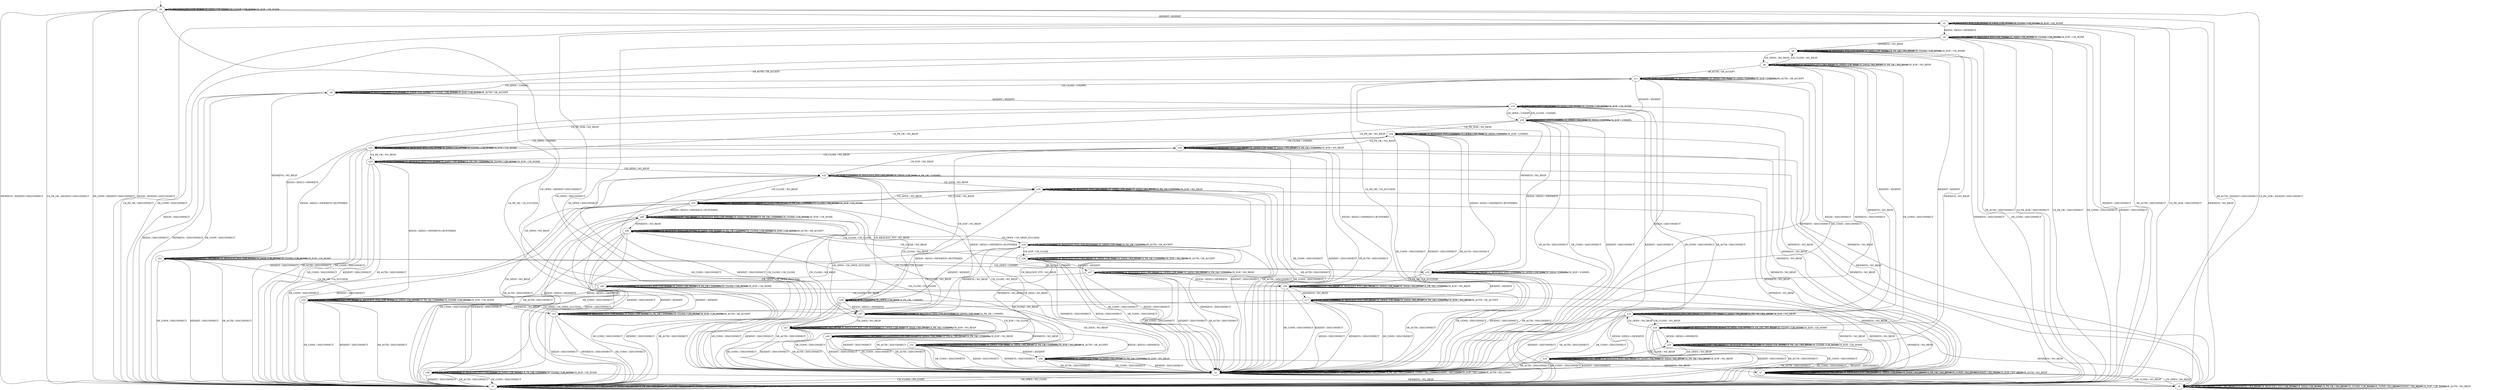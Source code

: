digraph G {
label=""
s0
s1
s2
s3
s4
s5
s6
s7
s8
s9
s10
s11
s12
s13
s14
s15
s16
s17
s18
s19
s20
s21
s22
s23
s24
s25
s26
s27
s28
s29
s30
s31
s32
s33
s34
s35
s36
s37
s38
s39
s40
s41
s42
s0 [label="s0"];
s0 -> s3[label="UA_PK_NOK / KEXINIT+DISCONNECT"]
s0 -> s3[label="KEX30 / KEXINIT+DISCONNECT"]
s0 -> s3[label="NEWKEYS / KEXINIT+DISCONNECT"]
s0 -> s0[label="CH_REQUEST_PTY / CH_NONE"]
s0 -> s1[label="CH_OPEN / KEXINIT+DISCONNECT"]
s0 -> s0[label="CH_DATA / CH_NONE"]
s0 -> s3[label="UA_PK_OK / KEXINIT+DISCONNECT"]
s0 -> s0[label="CH_CLOSE / CH_NONE"]
s0 -> s3[label="SR_CONN / KEXINIT+DISCONNECT"]
s0 -> s2[label="KEXINIT / KEXINIT"]
s0 -> s0[label="CH_EOF / CH_NONE"]
s0 -> s3[label="SR_AUTH / KEXINIT+DISCONNECT"]
s1 [label="s1"];
s1 -> s1[label="UA_PK_NOK / NO_CONN"]
s1 -> s1[label="KEX30 / NO_CONN"]
s1 -> s1[label="NEWKEYS / NO_CONN"]
s1 -> s1[label="CH_REQUEST_PTY / NO_CONN"]
s1 -> s1[label="CH_OPEN / CH_MAX"]
s1 -> s1[label="CH_DATA / NO_CONN"]
s1 -> s1[label="UA_PK_OK / NO_CONN"]
s1 -> s3[label="CH_CLOSE / NO_CONN"]
s1 -> s1[label="SR_CONN / NO_CONN"]
s1 -> s1[label="KEXINIT / NO_CONN"]
s1 -> s1[label="CH_EOF / NO_CONN"]
s1 -> s1[label="SR_AUTH / NO_CONN"]
s2 [label="s2"];
s2 -> s3[label="UA_PK_NOK / DISCONNECT"]
s2 -> s4[label="KEX30 / KEX31+NEWKEYS"]
s2 -> s5[label="NEWKEYS / NO_RESP"]
s2 -> s2[label="CH_REQUEST_PTY / CH_NONE"]
s2 -> s1[label="CH_OPEN / DISCONNECT"]
s2 -> s2[label="CH_DATA / CH_NONE"]
s2 -> s3[label="UA_PK_OK / DISCONNECT"]
s2 -> s2[label="CH_CLOSE / CH_NONE"]
s2 -> s3[label="SR_CONN / DISCONNECT"]
s2 -> s3[label="KEXINIT / DISCONNECT"]
s2 -> s2[label="CH_EOF / CH_NONE"]
s2 -> s3[label="SR_AUTH / DISCONNECT"]
s3 [label="s3"];
s3 -> s3[label="UA_PK_NOK / NO_CONN"]
s3 -> s3[label="KEX30 / NO_CONN"]
s3 -> s3[label="NEWKEYS / NO_CONN"]
s3 -> s3[label="CH_REQUEST_PTY / CH_NONE"]
s3 -> s1[label="CH_OPEN / NO_CONN"]
s3 -> s3[label="CH_DATA / CH_NONE"]
s3 -> s3[label="UA_PK_OK / NO_CONN"]
s3 -> s3[label="CH_CLOSE / CH_NONE"]
s3 -> s3[label="SR_CONN / NO_CONN"]
s3 -> s3[label="KEXINIT / NO_CONN"]
s3 -> s3[label="CH_EOF / CH_NONE"]
s3 -> s3[label="SR_AUTH / NO_CONN"]
s4 [label="s4"];
s4 -> s3[label="UA_PK_NOK / DISCONNECT"]
s4 -> s4[label="KEX30 / NO_RESP"]
s4 -> s6[label="NEWKEYS / NO_RESP"]
s4 -> s4[label="CH_REQUEST_PTY / CH_NONE"]
s4 -> s1[label="CH_OPEN / DISCONNECT"]
s4 -> s4[label="CH_DATA / CH_NONE"]
s4 -> s3[label="UA_PK_OK / DISCONNECT"]
s4 -> s4[label="CH_CLOSE / CH_NONE"]
s4 -> s3[label="SR_CONN / DISCONNECT"]
s4 -> s3[label="KEXINIT / DISCONNECT"]
s4 -> s4[label="CH_EOF / CH_NONE"]
s4 -> s3[label="SR_AUTH / DISCONNECT"]
s5 [label="s5"];
s5 -> s5[label="UA_PK_NOK / NO_RESP"]
s5 -> s5[label="KEX30 / NO_RESP"]
s5 -> s5[label="NEWKEYS / NO_RESP"]
s5 -> s5[label="CH_REQUEST_PTY / CH_NONE"]
s5 -> s7[label="CH_OPEN / NO_RESP"]
s5 -> s5[label="CH_DATA / CH_NONE"]
s5 -> s5[label="UA_PK_OK / NO_RESP"]
s5 -> s5[label="CH_CLOSE / CH_NONE"]
s5 -> s5[label="SR_CONN / NO_RESP"]
s5 -> s5[label="KEXINIT / NO_RESP"]
s5 -> s5[label="CH_EOF / CH_NONE"]
s5 -> s5[label="SR_AUTH / NO_RESP"]
s6 [label="s6"];
s6 -> s6[label="UA_PK_NOK / NO_RESP"]
s6 -> s3[label="KEX30 / DISCONNECT"]
s6 -> s3[label="NEWKEYS / DISCONNECT"]
s6 -> s6[label="CH_REQUEST_PTY / CH_NONE"]
s6 -> s8[label="CH_OPEN / NO_RESP"]
s6 -> s6[label="CH_DATA / CH_NONE"]
s6 -> s6[label="UA_PK_OK / NO_RESP"]
s6 -> s6[label="CH_CLOSE / CH_NONE"]
s6 -> s3[label="SR_CONN / DISCONNECT"]
s6 -> s10[label="KEXINIT / KEXINIT"]
s6 -> s6[label="CH_EOF / CH_NONE"]
s6 -> s9[label="SR_AUTH / SR_ACCEPT"]
s7 [label="s7"];
s7 -> s7[label="UA_PK_NOK / NO_RESP"]
s7 -> s7[label="KEX30 / NO_RESP"]
s7 -> s7[label="NEWKEYS / NO_RESP"]
s7 -> s7[label="CH_REQUEST_PTY / NO_RESP"]
s7 -> s7[label="CH_OPEN / CH_MAX"]
s7 -> s7[label="CH_DATA / NO_RESP"]
s7 -> s7[label="UA_PK_OK / NO_RESP"]
s7 -> s5[label="CH_CLOSE / NO_RESP"]
s7 -> s7[label="SR_CONN / NO_RESP"]
s7 -> s7[label="KEXINIT / NO_RESP"]
s7 -> s7[label="CH_EOF / NO_RESP"]
s7 -> s7[label="SR_AUTH / NO_RESP"]
s8 [label="s8"];
s8 -> s8[label="UA_PK_NOK / NO_RESP"]
s8 -> s1[label="KEX30 / DISCONNECT"]
s8 -> s1[label="NEWKEYS / DISCONNECT"]
s8 -> s8[label="CH_REQUEST_PTY / NO_RESP"]
s8 -> s8[label="CH_OPEN / CH_MAX"]
s8 -> s8[label="CH_DATA / NO_RESP"]
s8 -> s8[label="UA_PK_OK / NO_RESP"]
s8 -> s6[label="CH_CLOSE / NO_RESP"]
s8 -> s1[label="SR_CONN / DISCONNECT"]
s8 -> s12[label="KEXINIT / KEXINIT"]
s8 -> s8[label="CH_EOF / NO_RESP"]
s8 -> s11[label="SR_AUTH / SR_ACCEPT"]
s9 [label="s9"];
s9 -> s9[label="UA_PK_NOK / UA_FAILURE"]
s9 -> s3[label="KEX30 / DISCONNECT"]
s9 -> s3[label="NEWKEYS / DISCONNECT"]
s9 -> s9[label="CH_REQUEST_PTY / CH_NONE"]
s9 -> s11[label="CH_OPEN / UNIMPL"]
s9 -> s9[label="CH_DATA / CH_NONE"]
s9 -> s13[label="UA_PK_OK / UA_SUCCESS"]
s9 -> s9[label="CH_CLOSE / CH_NONE"]
s9 -> s3[label="SR_CONN / DISCONNECT"]
s9 -> s14[label="KEXINIT / KEXINIT"]
s9 -> s9[label="CH_EOF / CH_NONE"]
s9 -> s9[label="SR_AUTH / SR_ACCEPT"]
s10 [label="s10"];
s10 -> s10[label="UA_PK_NOK / NO_RESP"]
s10 -> s15[label="KEX30 / KEX31+NEWKEYS"]
s10 -> s5[label="NEWKEYS / NO_RESP"]
s10 -> s10[label="CH_REQUEST_PTY / CH_NONE"]
s10 -> s12[label="CH_OPEN / NO_RESP"]
s10 -> s10[label="CH_DATA / CH_NONE"]
s10 -> s10[label="UA_PK_OK / NO_RESP"]
s10 -> s10[label="CH_CLOSE / CH_NONE"]
s10 -> s3[label="SR_CONN / DISCONNECT"]
s10 -> s3[label="KEXINIT / DISCONNECT"]
s10 -> s10[label="CH_EOF / CH_NONE"]
s10 -> s3[label="SR_AUTH / DISCONNECT"]
s11 [label="s11"];
s11 -> s11[label="UA_PK_NOK / UA_FAILURE"]
s11 -> s1[label="KEX30 / DISCONNECT"]
s11 -> s1[label="NEWKEYS / DISCONNECT"]
s11 -> s11[label="CH_REQUEST_PTY / UNIMPL"]
s11 -> s11[label="CH_OPEN / CH_MAX"]
s11 -> s11[label="CH_DATA / UNIMPL"]
s11 -> s17[label="UA_PK_OK / UA_SUCCESS"]
s11 -> s9[label="CH_CLOSE / UNIMPL"]
s11 -> s1[label="SR_CONN / DISCONNECT"]
s11 -> s16[label="KEXINIT / KEXINIT"]
s11 -> s11[label="CH_EOF / UNIMPL"]
s11 -> s11[label="SR_AUTH / SR_ACCEPT"]
s12 [label="s12"];
s12 -> s12[label="UA_PK_NOK / NO_RESP"]
s12 -> s18[label="KEX30 / KEX31+NEWKEYS"]
s12 -> s7[label="NEWKEYS / NO_RESP"]
s12 -> s12[label="CH_REQUEST_PTY / NO_RESP"]
s12 -> s12[label="CH_OPEN / CH_MAX"]
s12 -> s12[label="CH_DATA / NO_RESP"]
s12 -> s12[label="UA_PK_OK / NO_RESP"]
s12 -> s10[label="CH_CLOSE / NO_RESP"]
s12 -> s1[label="SR_CONN / DISCONNECT"]
s12 -> s1[label="KEXINIT / DISCONNECT"]
s12 -> s12[label="CH_EOF / NO_RESP"]
s12 -> s1[label="SR_AUTH / DISCONNECT"]
s13 [label="s13"];
s13 -> s13[label="UA_PK_NOK / UNIMPL"]
s13 -> s3[label="KEX30 / DISCONNECT"]
s13 -> s3[label="NEWKEYS / DISCONNECT"]
s13 -> s13[label="CH_REQUEST_PTY / CH_NONE"]
s13 -> s19[label="CH_OPEN / CH_OPEN_SUCCESS"]
s13 -> s13[label="CH_DATA / CH_NONE"]
s13 -> s13[label="UA_PK_OK / UNIMPL"]
s13 -> s13[label="CH_CLOSE / CH_NONE"]
s13 -> s3[label="SR_CONN / DISCONNECT"]
s13 -> s20[label="KEXINIT / KEXINIT"]
s13 -> s13[label="CH_EOF / CH_NONE"]
s13 -> s13[label="SR_AUTH / SR_ACCEPT"]
s14 [label="s14"];
s14 -> s22[label="UA_PK_NOK / NO_RESP"]
s14 -> s21[label="KEX30 / KEX31+NEWKEYS"]
s14 -> s5[label="NEWKEYS / NO_RESP"]
s14 -> s14[label="CH_REQUEST_PTY / CH_NONE"]
s14 -> s16[label="CH_OPEN / UNIMPL"]
s14 -> s14[label="CH_DATA / CH_NONE"]
s14 -> s23[label="UA_PK_OK / NO_RESP"]
s14 -> s14[label="CH_CLOSE / CH_NONE"]
s14 -> s3[label="SR_CONN / DISCONNECT"]
s14 -> s3[label="KEXINIT / DISCONNECT"]
s14 -> s14[label="CH_EOF / CH_NONE"]
s14 -> s3[label="SR_AUTH / DISCONNECT"]
s15 [label="s15"];
s15 -> s15[label="UA_PK_NOK / NO_RESP"]
s15 -> s15[label="KEX30 / NO_RESP"]
s15 -> s6[label="NEWKEYS / NO_RESP"]
s15 -> s15[label="CH_REQUEST_PTY / CH_NONE"]
s15 -> s18[label="CH_OPEN / NO_RESP"]
s15 -> s15[label="CH_DATA / CH_NONE"]
s15 -> s15[label="UA_PK_OK / NO_RESP"]
s15 -> s15[label="CH_CLOSE / CH_NONE"]
s15 -> s3[label="SR_CONN / DISCONNECT"]
s15 -> s3[label="KEXINIT / DISCONNECT"]
s15 -> s15[label="CH_EOF / CH_NONE"]
s15 -> s3[label="SR_AUTH / DISCONNECT"]
s16 [label="s16"];
s16 -> s24[label="UA_PK_NOK / NO_RESP"]
s16 -> s25[label="KEX30 / KEX31+NEWKEYS"]
s16 -> s7[label="NEWKEYS / NO_RESP"]
s16 -> s16[label="CH_REQUEST_PTY / UNIMPL"]
s16 -> s16[label="CH_OPEN / CH_MAX"]
s16 -> s16[label="CH_DATA / UNIMPL"]
s16 -> s26[label="UA_PK_OK / NO_RESP"]
s16 -> s14[label="CH_CLOSE / UNIMPL"]
s16 -> s1[label="SR_CONN / DISCONNECT"]
s16 -> s1[label="KEXINIT / DISCONNECT"]
s16 -> s16[label="CH_EOF / UNIMPL"]
s16 -> s1[label="SR_AUTH / DISCONNECT"]
s17 [label="s17"];
s17 -> s17[label="UA_PK_NOK / UNIMPL"]
s17 -> s1[label="KEX30 / DISCONNECT"]
s17 -> s1[label="NEWKEYS / DISCONNECT"]
s17 -> s17[label="CH_REQUEST_PTY / NO_RESP"]
s17 -> s17[label="CH_OPEN / CH_MAX"]
s17 -> s17[label="CH_DATA / NO_RESP"]
s17 -> s17[label="UA_PK_OK / UNIMPL"]
s17 -> s13[label="CH_CLOSE / NO_RESP"]
s17 -> s1[label="SR_CONN / DISCONNECT"]
s17 -> s27[label="KEXINIT / KEXINIT"]
s17 -> s17[label="CH_EOF / NO_RESP"]
s17 -> s17[label="SR_AUTH / SR_ACCEPT"]
s18 [label="s18"];
s18 -> s18[label="UA_PK_NOK / NO_RESP"]
s18 -> s18[label="KEX30 / NO_RESP"]
s18 -> s8[label="NEWKEYS / NO_RESP"]
s18 -> s18[label="CH_REQUEST_PTY / NO_RESP"]
s18 -> s18[label="CH_OPEN / CH_MAX"]
s18 -> s18[label="CH_DATA / NO_RESP"]
s18 -> s18[label="UA_PK_OK / NO_RESP"]
s18 -> s15[label="CH_CLOSE / NO_RESP"]
s18 -> s1[label="SR_CONN / DISCONNECT"]
s18 -> s1[label="KEXINIT / DISCONNECT"]
s18 -> s18[label="CH_EOF / NO_RESP"]
s18 -> s1[label="SR_AUTH / DISCONNECT"]
s19 [label="s19"];
s19 -> s19[label="UA_PK_NOK / UNIMPL"]
s19 -> s1[label="KEX30 / DISCONNECT"]
s19 -> s1[label="NEWKEYS / DISCONNECT"]
s19 -> s19[label="CH_REQUEST_PTY / CH_SUCCESS"]
s19 -> s19[label="CH_OPEN / CH_MAX"]
s19 -> s31[label="CH_DATA / NO_RESP"]
s19 -> s19[label="UA_PK_OK / UNIMPL"]
s19 -> s30[label="CH_CLOSE / CH_CLOSE"]
s19 -> s1[label="SR_CONN / DISCONNECT"]
s19 -> s29[label="KEXINIT / KEXINIT"]
s19 -> s28[label="CH_EOF / CH_CLOSE"]
s19 -> s19[label="SR_AUTH / SR_ACCEPT"]
s20 [label="s20"];
s20 -> s20[label="UA_PK_NOK / UNIMPL"]
s20 -> s33[label="KEX30 / KEX31+NEWKEYS"]
s20 -> s5[label="NEWKEYS / NO_RESP"]
s20 -> s20[label="CH_REQUEST_PTY / CH_NONE"]
s20 -> s32[label="CH_OPEN / NO_RESP"]
s20 -> s20[label="CH_DATA / CH_NONE"]
s20 -> s20[label="UA_PK_OK / UNIMPL"]
s20 -> s20[label="CH_CLOSE / CH_NONE"]
s20 -> s3[label="SR_CONN / DISCONNECT"]
s20 -> s3[label="KEXINIT / DISCONNECT"]
s20 -> s20[label="CH_EOF / CH_NONE"]
s20 -> s3[label="SR_AUTH / DISCONNECT"]
s21 [label="s21"];
s21 -> s21[label="UA_PK_NOK / UA_FAILURE"]
s21 -> s21[label="KEX30 / NO_RESP"]
s21 -> s9[label="NEWKEYS / NO_RESP"]
s21 -> s21[label="CH_REQUEST_PTY / CH_NONE"]
s21 -> s25[label="CH_OPEN / UNIMPL"]
s21 -> s21[label="CH_DATA / CH_NONE"]
s21 -> s33[label="UA_PK_OK / UA_SUCCESS"]
s21 -> s21[label="CH_CLOSE / CH_NONE"]
s21 -> s3[label="SR_CONN / DISCONNECT"]
s21 -> s3[label="KEXINIT / DISCONNECT"]
s21 -> s21[label="CH_EOF / CH_NONE"]
s21 -> s3[label="SR_AUTH / DISCONNECT"]
s22 [label="s22"];
s22 -> s22[label="UA_PK_NOK / NO_RESP"]
s22 -> s21[label="KEX30 / KEX31+NEWKEYS+BUFFERED"]
s22 -> s5[label="NEWKEYS / NO_RESP"]
s22 -> s22[label="CH_REQUEST_PTY / CH_NONE"]
s22 -> s24[label="CH_OPEN / UNIMPL"]
s22 -> s22[label="CH_DATA / CH_NONE"]
s22 -> s23[label="UA_PK_OK / NO_RESP"]
s22 -> s22[label="CH_CLOSE / CH_NONE"]
s22 -> s3[label="SR_CONN / DISCONNECT"]
s22 -> s3[label="KEXINIT / DISCONNECT"]
s22 -> s22[label="CH_EOF / CH_NONE"]
s22 -> s3[label="SR_AUTH / DISCONNECT"]
s23 [label="s23"];
s23 -> s23[label="UA_PK_NOK / UNIMPL"]
s23 -> s33[label="KEX30 / KEX31+NEWKEYS+BUFFERED"]
s23 -> s5[label="NEWKEYS / NO_RESP"]
s23 -> s23[label="CH_REQUEST_PTY / CH_NONE"]
s23 -> s32[label="CH_OPEN / NO_RESP"]
s23 -> s23[label="CH_DATA / CH_NONE"]
s23 -> s23[label="UA_PK_OK / UNIMPL"]
s23 -> s23[label="CH_CLOSE / CH_NONE"]
s23 -> s3[label="SR_CONN / DISCONNECT"]
s23 -> s3[label="KEXINIT / DISCONNECT"]
s23 -> s23[label="CH_EOF / CH_NONE"]
s23 -> s3[label="SR_AUTH / DISCONNECT"]
s24 [label="s24"];
s24 -> s24[label="UA_PK_NOK / NO_RESP"]
s24 -> s25[label="KEX30 / KEX31+NEWKEYS+BUFFERED"]
s24 -> s7[label="NEWKEYS / NO_RESP"]
s24 -> s24[label="CH_REQUEST_PTY / UNIMPL"]
s24 -> s24[label="CH_OPEN / CH_MAX"]
s24 -> s24[label="CH_DATA / UNIMPL"]
s24 -> s26[label="UA_PK_OK / NO_RESP"]
s24 -> s22[label="CH_CLOSE / UNIMPL"]
s24 -> s1[label="SR_CONN / DISCONNECT"]
s24 -> s1[label="KEXINIT / DISCONNECT"]
s24 -> s24[label="CH_EOF / UNIMPL"]
s24 -> s1[label="SR_AUTH / DISCONNECT"]
s25 [label="s25"];
s25 -> s25[label="UA_PK_NOK / UA_FAILURE"]
s25 -> s25[label="KEX30 / NO_RESP"]
s25 -> s11[label="NEWKEYS / NO_RESP"]
s25 -> s25[label="CH_REQUEST_PTY / UNIMPL"]
s25 -> s25[label="CH_OPEN / CH_MAX"]
s25 -> s25[label="CH_DATA / UNIMPL"]
s25 -> s34[label="UA_PK_OK / UA_SUCCESS"]
s25 -> s21[label="CH_CLOSE / UNIMPL"]
s25 -> s1[label="SR_CONN / DISCONNECT"]
s25 -> s1[label="KEXINIT / DISCONNECT"]
s25 -> s25[label="CH_EOF / UNIMPL"]
s25 -> s1[label="SR_AUTH / DISCONNECT"]
s26 [label="s26"];
s26 -> s26[label="UA_PK_NOK / UNIMPL"]
s26 -> s34[label="KEX30 / KEX31+NEWKEYS+BUFFERED"]
s26 -> s7[label="NEWKEYS / NO_RESP"]
s26 -> s26[label="CH_REQUEST_PTY / NO_RESP"]
s26 -> s26[label="CH_OPEN / CH_MAX"]
s26 -> s26[label="CH_DATA / NO_RESP"]
s26 -> s26[label="UA_PK_OK / UNIMPL"]
s26 -> s23[label="CH_CLOSE / NO_RESP"]
s26 -> s1[label="SR_CONN / DISCONNECT"]
s26 -> s1[label="KEXINIT / DISCONNECT"]
s26 -> s26[label="CH_EOF / NO_RESP"]
s26 -> s1[label="SR_AUTH / DISCONNECT"]
s27 [label="s27"];
s27 -> s27[label="UA_PK_NOK / UNIMPL"]
s27 -> s34[label="KEX30 / KEX31+NEWKEYS"]
s27 -> s7[label="NEWKEYS / NO_RESP"]
s27 -> s27[label="CH_REQUEST_PTY / NO_RESP"]
s27 -> s27[label="CH_OPEN / CH_MAX"]
s27 -> s27[label="CH_DATA / NO_RESP"]
s27 -> s27[label="UA_PK_OK / UNIMPL"]
s27 -> s20[label="CH_CLOSE / NO_RESP"]
s27 -> s1[label="SR_CONN / DISCONNECT"]
s27 -> s1[label="KEXINIT / DISCONNECT"]
s27 -> s27[label="CH_EOF / NO_RESP"]
s27 -> s1[label="SR_AUTH / DISCONNECT"]
s28 [label="s28"];
s28 -> s28[label="UA_PK_NOK / UNIMPL"]
s28 -> s1[label="KEX30 / DISCONNECT"]
s28 -> s1[label="NEWKEYS / DISCONNECT"]
s28 -> s28[label="CH_REQUEST_PTY / NO_RESP"]
s28 -> s28[label="CH_OPEN / CH_MAX"]
s28 -> s28[label="CH_DATA / NO_RESP"]
s28 -> s28[label="UA_PK_OK / UNIMPL"]
s28 -> s30[label="CH_CLOSE / NO_RESP"]
s28 -> s1[label="SR_CONN / DISCONNECT"]
s28 -> s27[label="KEXINIT / KEXINIT"]
s28 -> s28[label="CH_EOF / NO_RESP"]
s28 -> s28[label="SR_AUTH / SR_ACCEPT"]
s29 [label="s29"];
s29 -> s29[label="UA_PK_NOK / UNIMPL"]
s29 -> s37[label="KEX30 / KEX31+NEWKEYS"]
s29 -> s7[label="NEWKEYS / NO_RESP"]
s29 -> s32[label="CH_REQUEST_PTY / NO_RESP"]
s29 -> s29[label="CH_OPEN / CH_MAX"]
s29 -> s36[label="CH_DATA / NO_RESP"]
s29 -> s29[label="UA_PK_OK / UNIMPL"]
s29 -> s35[label="CH_CLOSE / NO_RESP"]
s29 -> s1[label="SR_CONN / DISCONNECT"]
s29 -> s1[label="KEXINIT / DISCONNECT"]
s29 -> s26[label="CH_EOF / NO_RESP"]
s29 -> s1[label="SR_AUTH / DISCONNECT"]
s30 [label="s30"];
s30 -> s30[label="UA_PK_NOK / UNIMPL"]
s30 -> s3[label="KEX30 / DISCONNECT"]
s30 -> s3[label="NEWKEYS / DISCONNECT"]
s30 -> s30[label="CH_REQUEST_PTY / CH_NONE"]
s30 -> s19[label="CH_OPEN / CH_OPEN_SUCCESS"]
s30 -> s30[label="CH_DATA / CH_NONE"]
s30 -> s30[label="UA_PK_OK / UNIMPL"]
s30 -> s30[label="CH_CLOSE / CH_NONE"]
s30 -> s3[label="SR_CONN / DISCONNECT"]
s30 -> s38[label="KEXINIT / KEXINIT"]
s30 -> s30[label="CH_EOF / CH_NONE"]
s30 -> s30[label="SR_AUTH / SR_ACCEPT"]
s31 [label="s31"];
s31 -> s31[label="UA_PK_NOK / UNIMPL"]
s31 -> s1[label="KEX30 / DISCONNECT"]
s31 -> s1[label="NEWKEYS / DISCONNECT"]
s31 -> s31[label="CH_REQUEST_PTY / CH_SUCCESS"]
s31 -> s31[label="CH_OPEN / CH_MAX"]
s31 -> s31[label="CH_DATA / NO_RESP"]
s31 -> s31[label="UA_PK_OK / UNIMPL"]
s31 -> s30[label="CH_CLOSE / CH_CLOSE"]
s31 -> s1[label="SR_CONN / DISCONNECT"]
s31 -> s36[label="KEXINIT / KEXINIT"]
s31 -> s31[label="CH_EOF / NO_RESP"]
s31 -> s31[label="SR_AUTH / SR_ACCEPT"]
s32 [label="s32"];
s32 -> s32[label="UA_PK_NOK / UNIMPL"]
s32 -> s37[label="KEX30 / KEX31+NEWKEYS+BUFFERED"]
s32 -> s7[label="NEWKEYS / NO_RESP"]
s32 -> s32[label="CH_REQUEST_PTY / NO_RESP"]
s32 -> s32[label="CH_OPEN / CH_MAX"]
s32 -> s39[label="CH_DATA / NO_RESP"]
s32 -> s32[label="UA_PK_OK / UNIMPL"]
s32 -> s35[label="CH_CLOSE / NO_RESP"]
s32 -> s1[label="SR_CONN / DISCONNECT"]
s32 -> s1[label="KEXINIT / DISCONNECT"]
s32 -> s26[label="CH_EOF / NO_RESP"]
s32 -> s1[label="SR_AUTH / DISCONNECT"]
s33 [label="s33"];
s33 -> s33[label="UA_PK_NOK / UNIMPL"]
s33 -> s33[label="KEX30 / NO_RESP"]
s33 -> s13[label="NEWKEYS / NO_RESP"]
s33 -> s33[label="CH_REQUEST_PTY / CH_NONE"]
s33 -> s37[label="CH_OPEN / CH_OPEN_SUCCESS"]
s33 -> s33[label="CH_DATA / CH_NONE"]
s33 -> s33[label="UA_PK_OK / UNIMPL"]
s33 -> s33[label="CH_CLOSE / CH_NONE"]
s33 -> s3[label="SR_CONN / DISCONNECT"]
s33 -> s3[label="KEXINIT / DISCONNECT"]
s33 -> s33[label="CH_EOF / CH_NONE"]
s33 -> s3[label="SR_AUTH / DISCONNECT"]
s34 [label="s34"];
s34 -> s34[label="UA_PK_NOK / UNIMPL"]
s34 -> s34[label="KEX30 / NO_RESP"]
s34 -> s17[label="NEWKEYS / NO_RESP"]
s34 -> s34[label="CH_REQUEST_PTY / NO_RESP"]
s34 -> s34[label="CH_OPEN / CH_MAX"]
s34 -> s34[label="CH_DATA / NO_RESP"]
s34 -> s34[label="UA_PK_OK / UNIMPL"]
s34 -> s33[label="CH_CLOSE / NO_RESP"]
s34 -> s1[label="SR_CONN / DISCONNECT"]
s34 -> s1[label="KEXINIT / DISCONNECT"]
s34 -> s34[label="CH_EOF / NO_RESP"]
s34 -> s1[label="SR_AUTH / DISCONNECT"]
s35 [label="s35"];
s35 -> s35[label="UA_PK_NOK / UNIMPL"]
s35 -> s40[label="KEX30 / KEX31+NEWKEYS+BUFFERED"]
s35 -> s5[label="NEWKEYS / NO_RESP"]
s35 -> s35[label="CH_REQUEST_PTY / CH_NONE"]
s35 -> s39[label="CH_OPEN / NO_RESP"]
s35 -> s35[label="CH_DATA / CH_NONE"]
s35 -> s35[label="UA_PK_OK / UNIMPL"]
s35 -> s35[label="CH_CLOSE / CH_NONE"]
s35 -> s3[label="SR_CONN / DISCONNECT"]
s35 -> s3[label="KEXINIT / DISCONNECT"]
s35 -> s35[label="CH_EOF / CH_NONE"]
s35 -> s3[label="SR_AUTH / DISCONNECT"]
s36 [label="s36"];
s36 -> s36[label="UA_PK_NOK / UNIMPL"]
s36 -> s41[label="KEX30 / KEX31+NEWKEYS"]
s36 -> s7[label="NEWKEYS / NO_RESP"]
s36 -> s39[label="CH_REQUEST_PTY / NO_RESP"]
s36 -> s36[label="CH_OPEN / CH_MAX"]
s36 -> s36[label="CH_DATA / NO_RESP"]
s36 -> s36[label="UA_PK_OK / UNIMPL"]
s36 -> s35[label="CH_CLOSE / NO_RESP"]
s36 -> s1[label="SR_CONN / DISCONNECT"]
s36 -> s1[label="KEXINIT / DISCONNECT"]
s36 -> s36[label="CH_EOF / NO_RESP"]
s36 -> s1[label="SR_AUTH / DISCONNECT"]
s37 [label="s37"];
s37 -> s37[label="UA_PK_NOK / UNIMPL"]
s37 -> s37[label="KEX30 / NO_RESP"]
s37 -> s19[label="NEWKEYS / NO_RESP"]
s37 -> s37[label="CH_REQUEST_PTY / CH_SUCCESS"]
s37 -> s37[label="CH_OPEN / CH_MAX"]
s37 -> s41[label="CH_DATA / NO_RESP"]
s37 -> s37[label="UA_PK_OK / UNIMPL"]
s37 -> s40[label="CH_CLOSE / CH_CLOSE"]
s37 -> s1[label="SR_CONN / DISCONNECT"]
s37 -> s1[label="KEXINIT / DISCONNECT"]
s37 -> s42[label="CH_EOF / CH_CLOSE"]
s37 -> s1[label="SR_AUTH / DISCONNECT"]
s38 [label="s38"];
s38 -> s38[label="UA_PK_NOK / UNIMPL"]
s38 -> s40[label="KEX30 / KEX31+NEWKEYS"]
s38 -> s5[label="NEWKEYS / NO_RESP"]
s38 -> s38[label="CH_REQUEST_PTY / CH_NONE"]
s38 -> s39[label="CH_OPEN / NO_RESP"]
s38 -> s38[label="CH_DATA / CH_NONE"]
s38 -> s38[label="UA_PK_OK / UNIMPL"]
s38 -> s38[label="CH_CLOSE / CH_NONE"]
s38 -> s3[label="SR_CONN / DISCONNECT"]
s38 -> s3[label="KEXINIT / DISCONNECT"]
s38 -> s38[label="CH_EOF / CH_NONE"]
s38 -> s3[label="SR_AUTH / DISCONNECT"]
s39 [label="s39"];
s39 -> s39[label="UA_PK_NOK / UNIMPL"]
s39 -> s41[label="KEX30 / KEX31+NEWKEYS+BUFFERED"]
s39 -> s7[label="NEWKEYS / NO_RESP"]
s39 -> s39[label="CH_REQUEST_PTY / NO_RESP"]
s39 -> s39[label="CH_OPEN / CH_MAX"]
s39 -> s39[label="CH_DATA / NO_RESP"]
s39 -> s39[label="UA_PK_OK / UNIMPL"]
s39 -> s35[label="CH_CLOSE / NO_RESP"]
s39 -> s1[label="SR_CONN / DISCONNECT"]
s39 -> s1[label="KEXINIT / DISCONNECT"]
s39 -> s39[label="CH_EOF / NO_RESP"]
s39 -> s1[label="SR_AUTH / DISCONNECT"]
s40 [label="s40"];
s40 -> s40[label="UA_PK_NOK / UNIMPL"]
s40 -> s40[label="KEX30 / NO_RESP"]
s40 -> s30[label="NEWKEYS / NO_RESP"]
s40 -> s40[label="CH_REQUEST_PTY / CH_NONE"]
s40 -> s37[label="CH_OPEN / CH_OPEN_SUCCESS"]
s40 -> s40[label="CH_DATA / CH_NONE"]
s40 -> s40[label="UA_PK_OK / UNIMPL"]
s40 -> s40[label="CH_CLOSE / CH_NONE"]
s40 -> s3[label="SR_CONN / DISCONNECT"]
s40 -> s3[label="KEXINIT / DISCONNECT"]
s40 -> s40[label="CH_EOF / CH_NONE"]
s40 -> s3[label="SR_AUTH / DISCONNECT"]
s41 [label="s41"];
s41 -> s41[label="UA_PK_NOK / UNIMPL"]
s41 -> s41[label="KEX30 / NO_RESP"]
s41 -> s31[label="NEWKEYS / NO_RESP"]
s41 -> s41[label="CH_REQUEST_PTY / CH_SUCCESS"]
s41 -> s41[label="CH_OPEN / CH_MAX"]
s41 -> s41[label="CH_DATA / NO_RESP"]
s41 -> s41[label="UA_PK_OK / UNIMPL"]
s41 -> s40[label="CH_CLOSE / CH_CLOSE"]
s41 -> s1[label="SR_CONN / DISCONNECT"]
s41 -> s1[label="KEXINIT / DISCONNECT"]
s41 -> s41[label="CH_EOF / NO_RESP"]
s41 -> s1[label="SR_AUTH / DISCONNECT"]
s42 [label="s42"];
s42 -> s42[label="UA_PK_NOK / UNIMPL"]
s42 -> s42[label="KEX30 / NO_RESP"]
s42 -> s28[label="NEWKEYS / NO_RESP"]
s42 -> s42[label="CH_REQUEST_PTY / NO_RESP"]
s42 -> s42[label="CH_OPEN / CH_MAX"]
s42 -> s42[label="CH_DATA / NO_RESP"]
s42 -> s42[label="UA_PK_OK / UNIMPL"]
s42 -> s40[label="CH_CLOSE / NO_RESP"]
s42 -> s1[label="SR_CONN / DISCONNECT"]
s42 -> s1[label="KEXINIT / DISCONNECT"]
s42 -> s42[label="CH_EOF / NO_RESP"]
s42 -> s1[label="SR_AUTH / DISCONNECT"]

__start0 [label="" shape="none" width="0" height="0"];
__start0 -> s0;
}
